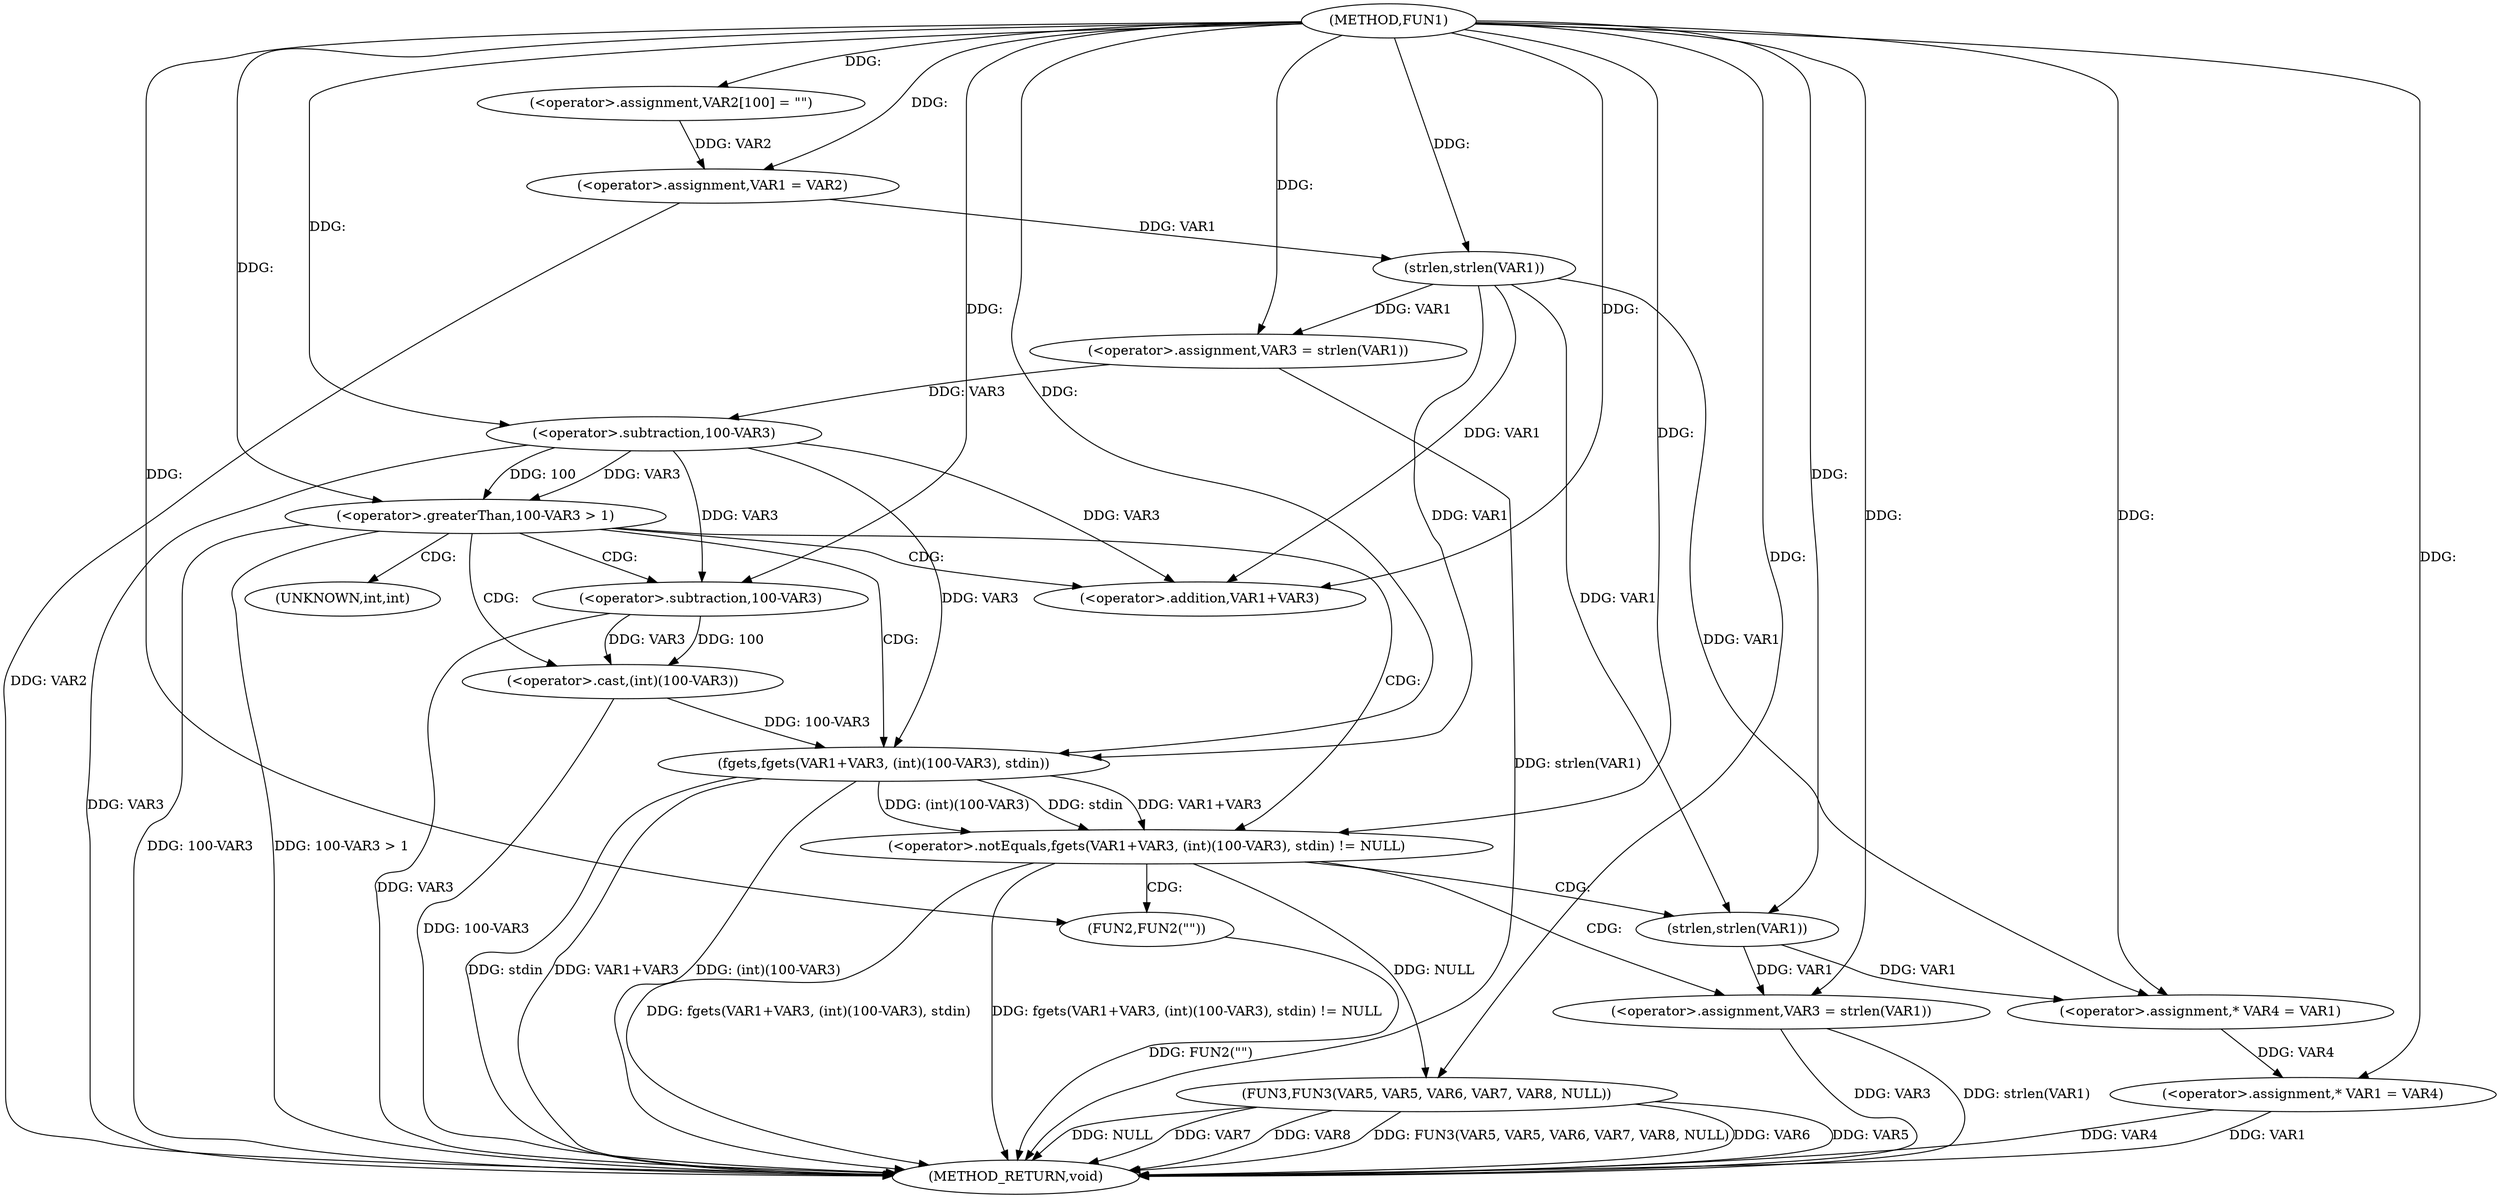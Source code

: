 digraph FUN1 {  
"1000100" [label = "(METHOD,FUN1)" ]
"1000162" [label = "(METHOD_RETURN,void)" ]
"1000104" [label = "(<operator>.assignment,VAR2[100] = \"\")" ]
"1000107" [label = "(<operator>.assignment,VAR1 = VAR2)" ]
"1000112" [label = "(<operator>.assignment,VAR3 = strlen(VAR1))" ]
"1000114" [label = "(strlen,strlen(VAR1))" ]
"1000117" [label = "(<operator>.greaterThan,100-VAR3 > 1)" ]
"1000118" [label = "(<operator>.subtraction,100-VAR3)" ]
"1000124" [label = "(<operator>.notEquals,fgets(VAR1+VAR3, (int)(100-VAR3), stdin) != NULL)" ]
"1000125" [label = "(fgets,fgets(VAR1+VAR3, (int)(100-VAR3), stdin))" ]
"1000126" [label = "(<operator>.addition,VAR1+VAR3)" ]
"1000129" [label = "(<operator>.cast,(int)(100-VAR3))" ]
"1000131" [label = "(<operator>.subtraction,100-VAR3)" ]
"1000137" [label = "(<operator>.assignment,VAR3 = strlen(VAR1))" ]
"1000139" [label = "(strlen,strlen(VAR1))" ]
"1000144" [label = "(FUN2,FUN2(\"\"))" ]
"1000148" [label = "(<operator>.assignment,* VAR4 = VAR1)" ]
"1000152" [label = "(<operator>.assignment,* VAR1 = VAR4)" ]
"1000155" [label = "(FUN3,FUN3(VAR5, VAR5, VAR6, VAR7, VAR8, NULL))" ]
"1000130" [label = "(UNKNOWN,int,int)" ]
  "1000125" -> "1000162"  [ label = "DDG: VAR1+VAR3"] 
  "1000124" -> "1000162"  [ label = "DDG: fgets(VAR1+VAR3, (int)(100-VAR3), stdin)"] 
  "1000155" -> "1000162"  [ label = "DDG: VAR5"] 
  "1000137" -> "1000162"  [ label = "DDG: strlen(VAR1)"] 
  "1000152" -> "1000162"  [ label = "DDG: VAR1"] 
  "1000117" -> "1000162"  [ label = "DDG: 100-VAR3"] 
  "1000152" -> "1000162"  [ label = "DDG: VAR4"] 
  "1000118" -> "1000162"  [ label = "DDG: VAR3"] 
  "1000155" -> "1000162"  [ label = "DDG: NULL"] 
  "1000155" -> "1000162"  [ label = "DDG: VAR7"] 
  "1000117" -> "1000162"  [ label = "DDG: 100-VAR3 > 1"] 
  "1000112" -> "1000162"  [ label = "DDG: strlen(VAR1)"] 
  "1000155" -> "1000162"  [ label = "DDG: VAR8"] 
  "1000125" -> "1000162"  [ label = "DDG: (int)(100-VAR3)"] 
  "1000155" -> "1000162"  [ label = "DDG: FUN3(VAR5, VAR5, VAR6, VAR7, VAR8, NULL)"] 
  "1000155" -> "1000162"  [ label = "DDG: VAR6"] 
  "1000144" -> "1000162"  [ label = "DDG: FUN2(\"\")"] 
  "1000125" -> "1000162"  [ label = "DDG: stdin"] 
  "1000131" -> "1000162"  [ label = "DDG: VAR3"] 
  "1000137" -> "1000162"  [ label = "DDG: VAR3"] 
  "1000107" -> "1000162"  [ label = "DDG: VAR2"] 
  "1000129" -> "1000162"  [ label = "DDG: 100-VAR3"] 
  "1000124" -> "1000162"  [ label = "DDG: fgets(VAR1+VAR3, (int)(100-VAR3), stdin) != NULL"] 
  "1000100" -> "1000104"  [ label = "DDG: "] 
  "1000104" -> "1000107"  [ label = "DDG: VAR2"] 
  "1000100" -> "1000107"  [ label = "DDG: "] 
  "1000114" -> "1000112"  [ label = "DDG: VAR1"] 
  "1000100" -> "1000112"  [ label = "DDG: "] 
  "1000107" -> "1000114"  [ label = "DDG: VAR1"] 
  "1000100" -> "1000114"  [ label = "DDG: "] 
  "1000118" -> "1000117"  [ label = "DDG: 100"] 
  "1000118" -> "1000117"  [ label = "DDG: VAR3"] 
  "1000100" -> "1000118"  [ label = "DDG: "] 
  "1000112" -> "1000118"  [ label = "DDG: VAR3"] 
  "1000100" -> "1000117"  [ label = "DDG: "] 
  "1000125" -> "1000124"  [ label = "DDG: VAR1+VAR3"] 
  "1000125" -> "1000124"  [ label = "DDG: (int)(100-VAR3)"] 
  "1000125" -> "1000124"  [ label = "DDG: stdin"] 
  "1000114" -> "1000125"  [ label = "DDG: VAR1"] 
  "1000100" -> "1000125"  [ label = "DDG: "] 
  "1000118" -> "1000125"  [ label = "DDG: VAR3"] 
  "1000114" -> "1000126"  [ label = "DDG: VAR1"] 
  "1000100" -> "1000126"  [ label = "DDG: "] 
  "1000118" -> "1000126"  [ label = "DDG: VAR3"] 
  "1000129" -> "1000125"  [ label = "DDG: 100-VAR3"] 
  "1000131" -> "1000129"  [ label = "DDG: 100"] 
  "1000131" -> "1000129"  [ label = "DDG: VAR3"] 
  "1000100" -> "1000131"  [ label = "DDG: "] 
  "1000118" -> "1000131"  [ label = "DDG: VAR3"] 
  "1000100" -> "1000124"  [ label = "DDG: "] 
  "1000139" -> "1000137"  [ label = "DDG: VAR1"] 
  "1000100" -> "1000137"  [ label = "DDG: "] 
  "1000100" -> "1000139"  [ label = "DDG: "] 
  "1000114" -> "1000139"  [ label = "DDG: VAR1"] 
  "1000100" -> "1000144"  [ label = "DDG: "] 
  "1000139" -> "1000148"  [ label = "DDG: VAR1"] 
  "1000114" -> "1000148"  [ label = "DDG: VAR1"] 
  "1000100" -> "1000148"  [ label = "DDG: "] 
  "1000148" -> "1000152"  [ label = "DDG: VAR4"] 
  "1000100" -> "1000152"  [ label = "DDG: "] 
  "1000100" -> "1000155"  [ label = "DDG: "] 
  "1000124" -> "1000155"  [ label = "DDG: NULL"] 
  "1000117" -> "1000129"  [ label = "CDG: "] 
  "1000117" -> "1000124"  [ label = "CDG: "] 
  "1000117" -> "1000125"  [ label = "CDG: "] 
  "1000117" -> "1000130"  [ label = "CDG: "] 
  "1000117" -> "1000131"  [ label = "CDG: "] 
  "1000117" -> "1000126"  [ label = "CDG: "] 
  "1000124" -> "1000137"  [ label = "CDG: "] 
  "1000124" -> "1000139"  [ label = "CDG: "] 
  "1000124" -> "1000144"  [ label = "CDG: "] 
}
